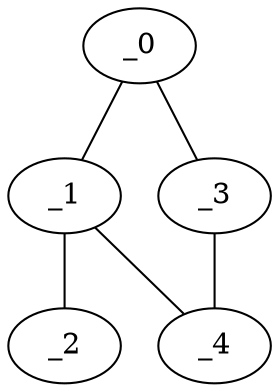graph AP1_0116 {
	_0	 [x="0.925823",
		y="0.713218"];
	_1	 [x="1.33661",
		y="1.95471"];
	_0 -- _1;
	_3	 [x="0.576722",
		y="1.26378"];
	_0 -- _3;
	_2	 [x="1.3619",
		y="0.792733"];
	_1 -- _2;
	_4	 [x="2.08764",
		y="1.51382"];
	_1 -- _4;
	_3 -- _4;
}
